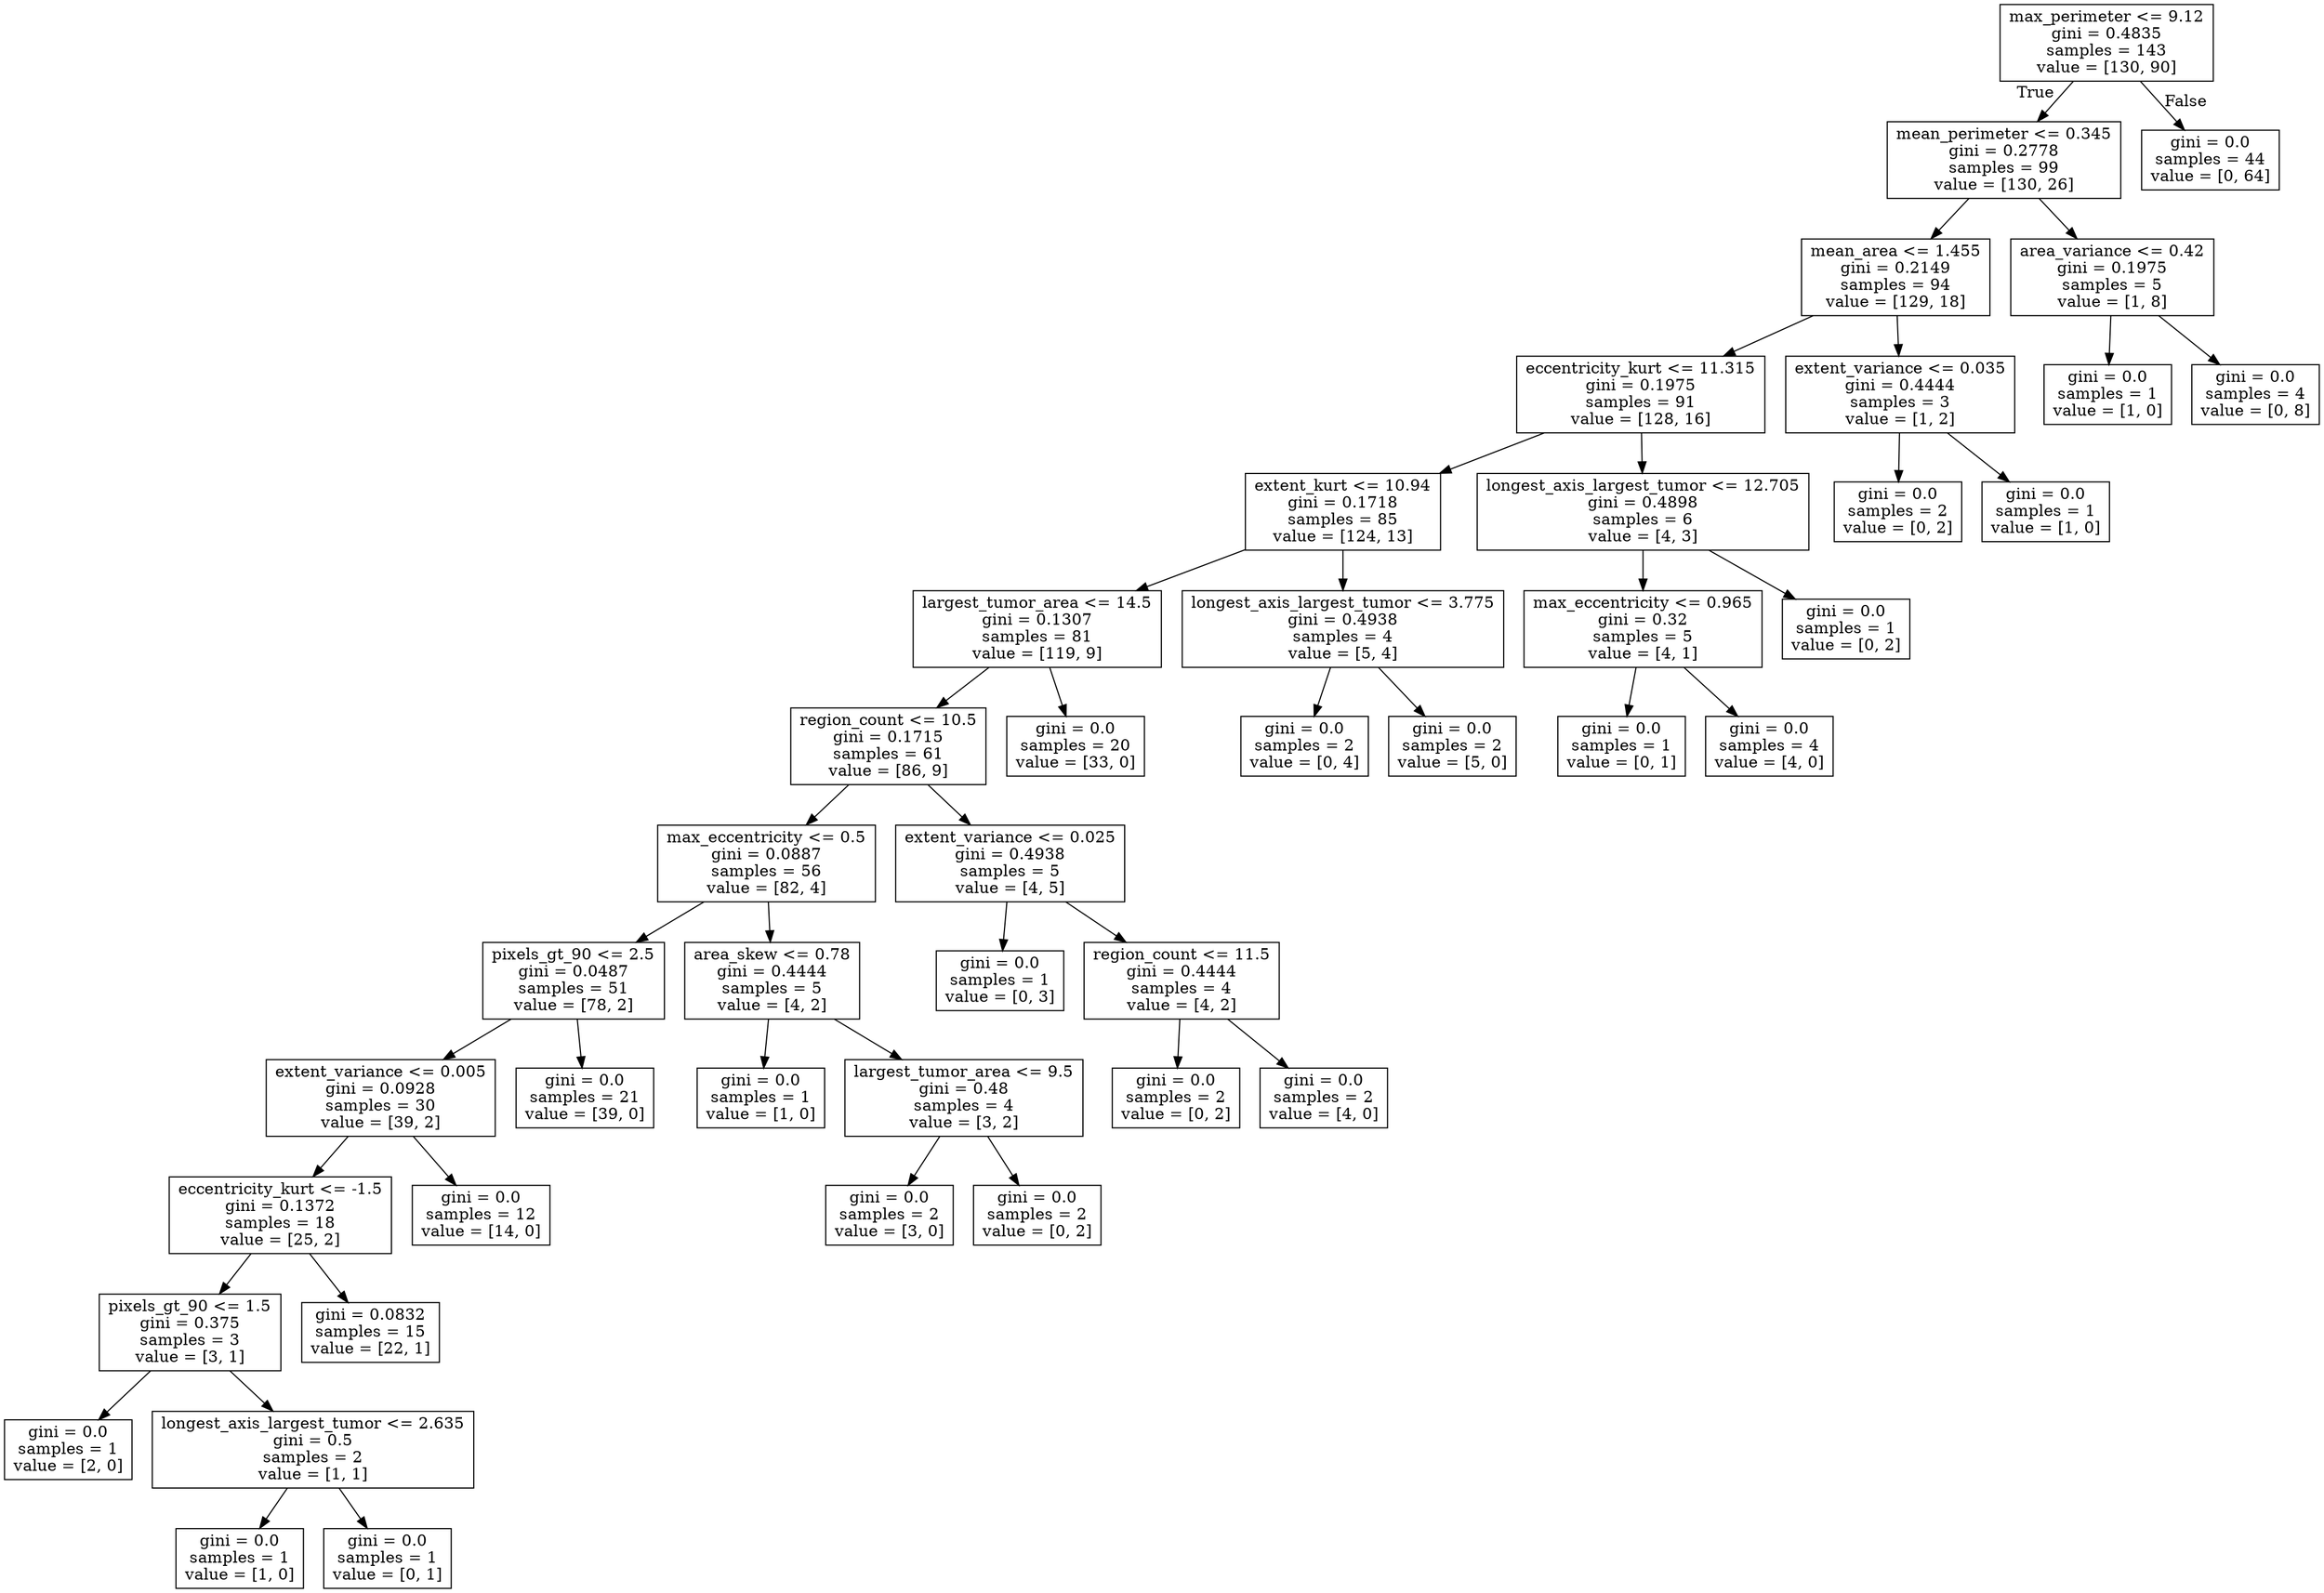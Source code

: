 digraph Tree {
node [shape=box] ;
0 [label="max_perimeter <= 9.12\ngini = 0.4835\nsamples = 143\nvalue = [130, 90]"] ;
1 [label="mean_perimeter <= 0.345\ngini = 0.2778\nsamples = 99\nvalue = [130, 26]"] ;
0 -> 1 [labeldistance=2.5, labelangle=45, headlabel="True"] ;
2 [label="mean_area <= 1.455\ngini = 0.2149\nsamples = 94\nvalue = [129, 18]"] ;
1 -> 2 ;
3 [label="eccentricity_kurt <= 11.315\ngini = 0.1975\nsamples = 91\nvalue = [128, 16]"] ;
2 -> 3 ;
4 [label="extent_kurt <= 10.94\ngini = 0.1718\nsamples = 85\nvalue = [124, 13]"] ;
3 -> 4 ;
5 [label="largest_tumor_area <= 14.5\ngini = 0.1307\nsamples = 81\nvalue = [119, 9]"] ;
4 -> 5 ;
6 [label="region_count <= 10.5\ngini = 0.1715\nsamples = 61\nvalue = [86, 9]"] ;
5 -> 6 ;
7 [label="max_eccentricity <= 0.5\ngini = 0.0887\nsamples = 56\nvalue = [82, 4]"] ;
6 -> 7 ;
8 [label="pixels_gt_90 <= 2.5\ngini = 0.0487\nsamples = 51\nvalue = [78, 2]"] ;
7 -> 8 ;
9 [label="extent_variance <= 0.005\ngini = 0.0928\nsamples = 30\nvalue = [39, 2]"] ;
8 -> 9 ;
10 [label="eccentricity_kurt <= -1.5\ngini = 0.1372\nsamples = 18\nvalue = [25, 2]"] ;
9 -> 10 ;
11 [label="pixels_gt_90 <= 1.5\ngini = 0.375\nsamples = 3\nvalue = [3, 1]"] ;
10 -> 11 ;
12 [label="gini = 0.0\nsamples = 1\nvalue = [2, 0]"] ;
11 -> 12 ;
13 [label="longest_axis_largest_tumor <= 2.635\ngini = 0.5\nsamples = 2\nvalue = [1, 1]"] ;
11 -> 13 ;
14 [label="gini = 0.0\nsamples = 1\nvalue = [1, 0]"] ;
13 -> 14 ;
15 [label="gini = 0.0\nsamples = 1\nvalue = [0, 1]"] ;
13 -> 15 ;
16 [label="gini = 0.0832\nsamples = 15\nvalue = [22, 1]"] ;
10 -> 16 ;
17 [label="gini = 0.0\nsamples = 12\nvalue = [14, 0]"] ;
9 -> 17 ;
18 [label="gini = 0.0\nsamples = 21\nvalue = [39, 0]"] ;
8 -> 18 ;
19 [label="area_skew <= 0.78\ngini = 0.4444\nsamples = 5\nvalue = [4, 2]"] ;
7 -> 19 ;
20 [label="gini = 0.0\nsamples = 1\nvalue = [1, 0]"] ;
19 -> 20 ;
21 [label="largest_tumor_area <= 9.5\ngini = 0.48\nsamples = 4\nvalue = [3, 2]"] ;
19 -> 21 ;
22 [label="gini = 0.0\nsamples = 2\nvalue = [3, 0]"] ;
21 -> 22 ;
23 [label="gini = 0.0\nsamples = 2\nvalue = [0, 2]"] ;
21 -> 23 ;
24 [label="extent_variance <= 0.025\ngini = 0.4938\nsamples = 5\nvalue = [4, 5]"] ;
6 -> 24 ;
25 [label="gini = 0.0\nsamples = 1\nvalue = [0, 3]"] ;
24 -> 25 ;
26 [label="region_count <= 11.5\ngini = 0.4444\nsamples = 4\nvalue = [4, 2]"] ;
24 -> 26 ;
27 [label="gini = 0.0\nsamples = 2\nvalue = [0, 2]"] ;
26 -> 27 ;
28 [label="gini = 0.0\nsamples = 2\nvalue = [4, 0]"] ;
26 -> 28 ;
29 [label="gini = 0.0\nsamples = 20\nvalue = [33, 0]"] ;
5 -> 29 ;
30 [label="longest_axis_largest_tumor <= 3.775\ngini = 0.4938\nsamples = 4\nvalue = [5, 4]"] ;
4 -> 30 ;
31 [label="gini = 0.0\nsamples = 2\nvalue = [0, 4]"] ;
30 -> 31 ;
32 [label="gini = 0.0\nsamples = 2\nvalue = [5, 0]"] ;
30 -> 32 ;
33 [label="longest_axis_largest_tumor <= 12.705\ngini = 0.4898\nsamples = 6\nvalue = [4, 3]"] ;
3 -> 33 ;
34 [label="max_eccentricity <= 0.965\ngini = 0.32\nsamples = 5\nvalue = [4, 1]"] ;
33 -> 34 ;
35 [label="gini = 0.0\nsamples = 1\nvalue = [0, 1]"] ;
34 -> 35 ;
36 [label="gini = 0.0\nsamples = 4\nvalue = [4, 0]"] ;
34 -> 36 ;
37 [label="gini = 0.0\nsamples = 1\nvalue = [0, 2]"] ;
33 -> 37 ;
38 [label="extent_variance <= 0.035\ngini = 0.4444\nsamples = 3\nvalue = [1, 2]"] ;
2 -> 38 ;
39 [label="gini = 0.0\nsamples = 2\nvalue = [0, 2]"] ;
38 -> 39 ;
40 [label="gini = 0.0\nsamples = 1\nvalue = [1, 0]"] ;
38 -> 40 ;
41 [label="area_variance <= 0.42\ngini = 0.1975\nsamples = 5\nvalue = [1, 8]"] ;
1 -> 41 ;
42 [label="gini = 0.0\nsamples = 1\nvalue = [1, 0]"] ;
41 -> 42 ;
43 [label="gini = 0.0\nsamples = 4\nvalue = [0, 8]"] ;
41 -> 43 ;
44 [label="gini = 0.0\nsamples = 44\nvalue = [0, 64]"] ;
0 -> 44 [labeldistance=2.5, labelangle=-45, headlabel="False"] ;
}